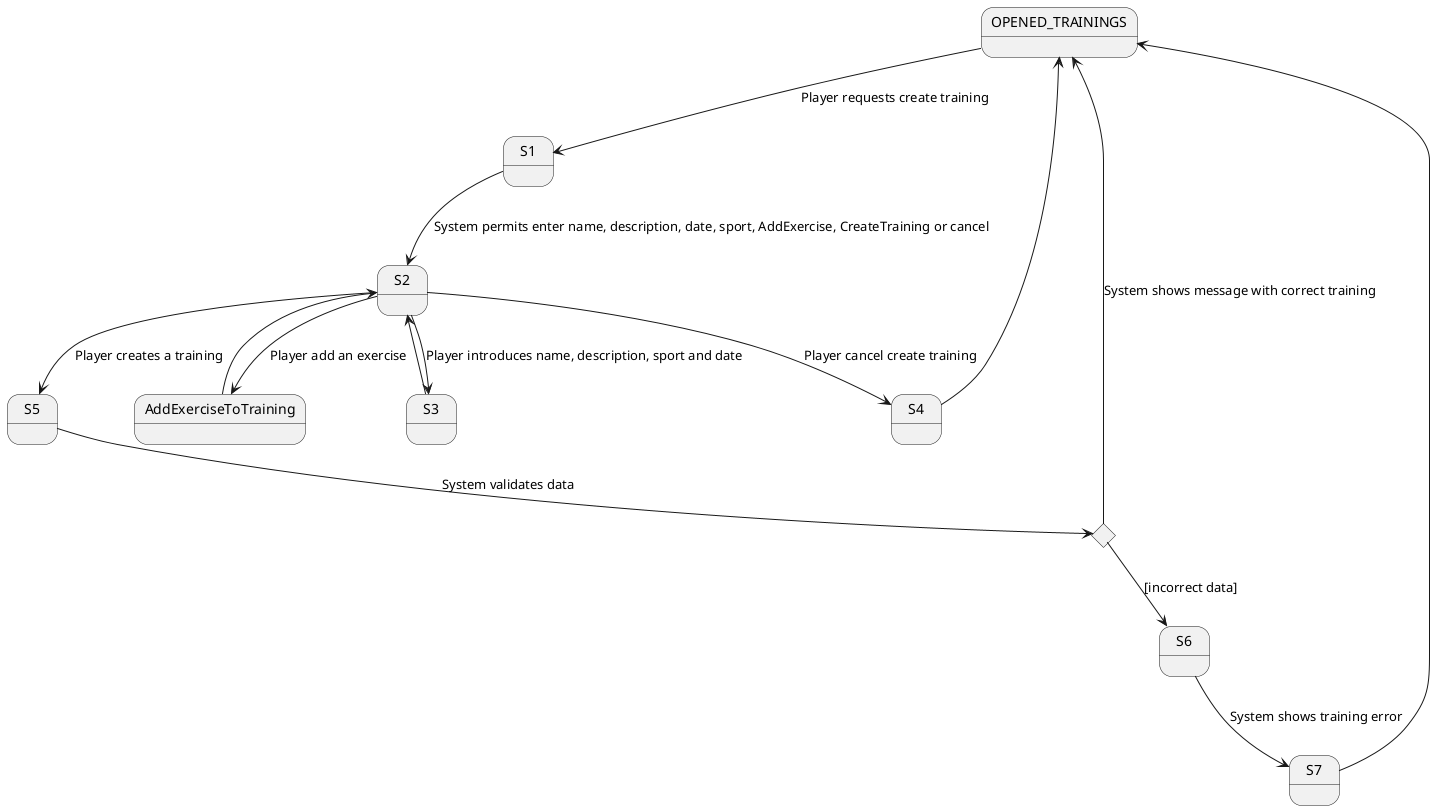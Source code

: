 @startuml

state OPENED_TRAININGS
state CH1 <<choice>>

OPENED_TRAININGS --> S1 : Player requests create training
S1 --> S2 : System permits enter name, description, date, sport, AddExercise, CreateTraining or cancel
S2 --> S3 : Player introduces name, description, sport and date
S3 --> S2
S2 --> AddExerciseToTraining : Player add an exercise
AddExerciseToTraining --> S2
S2 --> S4 : Player cancel create training
S4 --> OPENED_TRAININGS
S2 --> S5 : Player creates a training
S5 --> CH1 : System validates data
CH1 --> OPENED_TRAININGS : System shows message with correct training

CH1 -down-> S6 : [incorrect data]
S6 --> S7 : System shows training error
S7 --> OPENED_TRAININGS

@enduml